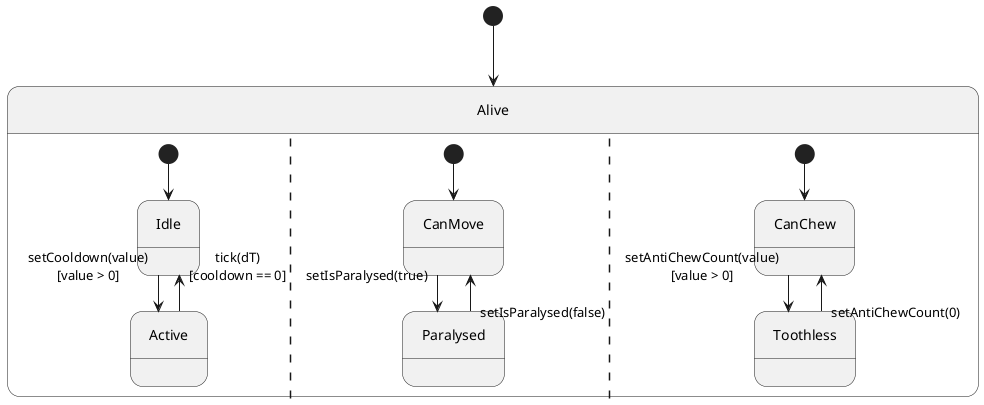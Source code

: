 @startuml InsectStates
skinparam linetype ortho

skinparam Padding 9

state Alive {
    [*] --> Idle
    Idle --> Active : setCooldown(value)\n[value > 0]
    Active --> Idle : tick(dT)\n[cooldown == 0]
    ||
    [*] --> CanMove
    CanMove --> Paralysed : setIsParalysed(true)
    Paralysed --> CanMove : setIsParalysed(false)
    ||
    [*] --> CanChew
    CanChew --> Toothless : setAntiChewCount(value)\n[value > 0]
    Toothless --> CanChew : setAntiChewCount(0)
}
[*] --> Alive

@enduml